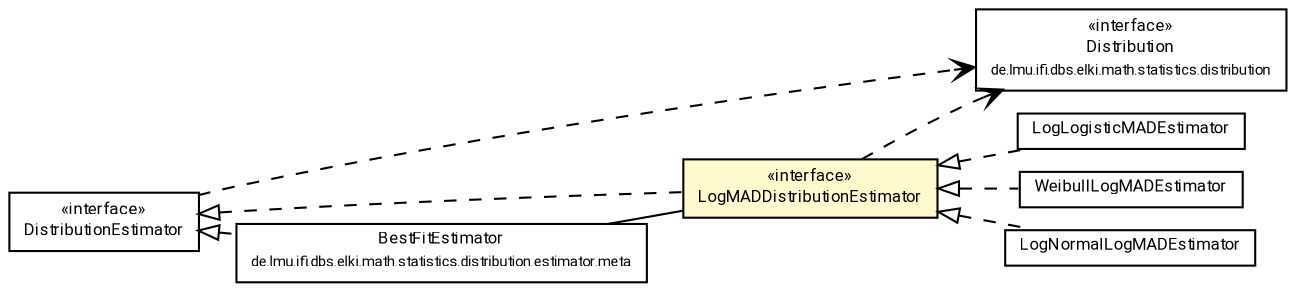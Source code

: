 #!/usr/local/bin/dot
#
# Class diagram 
# Generated by UMLGraph version R5_7_2-60-g0e99a6 (http://www.spinellis.gr/umlgraph/)
#

digraph G {
	graph [fontnames="svg"]
	edge [fontname="Roboto",fontsize=7,labelfontname="Roboto",labelfontsize=7,color="black"];
	node [fontname="Roboto",fontcolor="black",fontsize=8,shape=plaintext,margin=0,width=0,height=0];
	nodesep=0.15;
	ranksep=0.25;
	rankdir=LR;
	// de.lmu.ifi.dbs.elki.math.statistics.distribution.Distribution
	c6533056 [label=<<table title="de.lmu.ifi.dbs.elki.math.statistics.distribution.Distribution" border="0" cellborder="1" cellspacing="0" cellpadding="2" href="../Distribution.html" target="_parent">
		<tr><td><table border="0" cellspacing="0" cellpadding="1">
		<tr><td align="center" balign="center"> &#171;interface&#187; </td></tr>
		<tr><td align="center" balign="center"> <font face="Roboto">Distribution</font> </td></tr>
		<tr><td align="center" balign="center"> <font face="Roboto" point-size="7.0">de.lmu.ifi.dbs.elki.math.statistics.distribution</font> </td></tr>
		</table></td></tr>
		</table>>, URL="../Distribution.html"];
	// de.lmu.ifi.dbs.elki.math.statistics.distribution.estimator.LogMADDistributionEstimator<D extends de.lmu.ifi.dbs.elki.math.statistics.distribution.Distribution>
	c6533070 [label=<<table title="de.lmu.ifi.dbs.elki.math.statistics.distribution.estimator.LogMADDistributionEstimator" border="0" cellborder="1" cellspacing="0" cellpadding="2" bgcolor="lemonChiffon" href="LogMADDistributionEstimator.html" target="_parent">
		<tr><td><table border="0" cellspacing="0" cellpadding="1">
		<tr><td align="center" balign="center"> &#171;interface&#187; </td></tr>
		<tr><td align="center" balign="center"> <font face="Roboto">LogMADDistributionEstimator</font> </td></tr>
		</table></td></tr>
		</table>>, URL="LogMADDistributionEstimator.html"];
	// de.lmu.ifi.dbs.elki.math.statistics.distribution.estimator.LogLogisticMADEstimator
	c6533073 [label=<<table title="de.lmu.ifi.dbs.elki.math.statistics.distribution.estimator.LogLogisticMADEstimator" border="0" cellborder="1" cellspacing="0" cellpadding="2" href="LogLogisticMADEstimator.html" target="_parent">
		<tr><td><table border="0" cellspacing="0" cellpadding="1">
		<tr><td align="center" balign="center"> <font face="Roboto">LogLogisticMADEstimator</font> </td></tr>
		</table></td></tr>
		</table>>, URL="LogLogisticMADEstimator.html"];
	// de.lmu.ifi.dbs.elki.math.statistics.distribution.estimator.WeibullLogMADEstimator
	c6533077 [label=<<table title="de.lmu.ifi.dbs.elki.math.statistics.distribution.estimator.WeibullLogMADEstimator" border="0" cellborder="1" cellspacing="0" cellpadding="2" href="WeibullLogMADEstimator.html" target="_parent">
		<tr><td><table border="0" cellspacing="0" cellpadding="1">
		<tr><td align="center" balign="center"> <font face="Roboto">WeibullLogMADEstimator</font> </td></tr>
		</table></td></tr>
		</table>>, URL="WeibullLogMADEstimator.html"];
	// de.lmu.ifi.dbs.elki.math.statistics.distribution.estimator.LogNormalLogMADEstimator
	c6533096 [label=<<table title="de.lmu.ifi.dbs.elki.math.statistics.distribution.estimator.LogNormalLogMADEstimator" border="0" cellborder="1" cellspacing="0" cellpadding="2" href="LogNormalLogMADEstimator.html" target="_parent">
		<tr><td><table border="0" cellspacing="0" cellpadding="1">
		<tr><td align="center" balign="center"> <font face="Roboto">LogNormalLogMADEstimator</font> </td></tr>
		</table></td></tr>
		</table>>, URL="LogNormalLogMADEstimator.html"];
	// de.lmu.ifi.dbs.elki.math.statistics.distribution.estimator.DistributionEstimator<D extends de.lmu.ifi.dbs.elki.math.statistics.distribution.Distribution>
	c6533101 [label=<<table title="de.lmu.ifi.dbs.elki.math.statistics.distribution.estimator.DistributionEstimator" border="0" cellborder="1" cellspacing="0" cellpadding="2" href="DistributionEstimator.html" target="_parent">
		<tr><td><table border="0" cellspacing="0" cellpadding="1">
		<tr><td align="center" balign="center"> &#171;interface&#187; </td></tr>
		<tr><td align="center" balign="center"> <font face="Roboto">DistributionEstimator</font> </td></tr>
		</table></td></tr>
		</table>>, URL="DistributionEstimator.html"];
	// de.lmu.ifi.dbs.elki.math.statistics.distribution.estimator.meta.BestFitEstimator
	c6533143 [label=<<table title="de.lmu.ifi.dbs.elki.math.statistics.distribution.estimator.meta.BestFitEstimator" border="0" cellborder="1" cellspacing="0" cellpadding="2" href="meta/BestFitEstimator.html" target="_parent">
		<tr><td><table border="0" cellspacing="0" cellpadding="1">
		<tr><td align="center" balign="center"> <font face="Roboto">BestFitEstimator</font> </td></tr>
		<tr><td align="center" balign="center"> <font face="Roboto" point-size="7.0">de.lmu.ifi.dbs.elki.math.statistics.distribution.estimator.meta</font> </td></tr>
		</table></td></tr>
		</table>>, URL="meta/BestFitEstimator.html"];
	// de.lmu.ifi.dbs.elki.math.statistics.distribution.estimator.LogMADDistributionEstimator<D extends de.lmu.ifi.dbs.elki.math.statistics.distribution.Distribution> implements de.lmu.ifi.dbs.elki.math.statistics.distribution.estimator.DistributionEstimator<D extends de.lmu.ifi.dbs.elki.math.statistics.distribution.Distribution>
	c6533101 -> c6533070 [arrowtail=empty,style=dashed,dir=back,weight=9];
	// de.lmu.ifi.dbs.elki.math.statistics.distribution.estimator.LogLogisticMADEstimator implements de.lmu.ifi.dbs.elki.math.statistics.distribution.estimator.LogMADDistributionEstimator<D extends de.lmu.ifi.dbs.elki.math.statistics.distribution.Distribution>
	c6533070 -> c6533073 [arrowtail=empty,style=dashed,dir=back,weight=9];
	// de.lmu.ifi.dbs.elki.math.statistics.distribution.estimator.WeibullLogMADEstimator implements de.lmu.ifi.dbs.elki.math.statistics.distribution.estimator.LogMADDistributionEstimator<D extends de.lmu.ifi.dbs.elki.math.statistics.distribution.Distribution>
	c6533070 -> c6533077 [arrowtail=empty,style=dashed,dir=back,weight=9];
	// de.lmu.ifi.dbs.elki.math.statistics.distribution.estimator.LogNormalLogMADEstimator implements de.lmu.ifi.dbs.elki.math.statistics.distribution.estimator.LogMADDistributionEstimator<D extends de.lmu.ifi.dbs.elki.math.statistics.distribution.Distribution>
	c6533070 -> c6533096 [arrowtail=empty,style=dashed,dir=back,weight=9];
	// de.lmu.ifi.dbs.elki.math.statistics.distribution.estimator.meta.BestFitEstimator implements de.lmu.ifi.dbs.elki.math.statistics.distribution.estimator.DistributionEstimator<D extends de.lmu.ifi.dbs.elki.math.statistics.distribution.Distribution>
	c6533101 -> c6533143 [arrowtail=empty,style=dashed,dir=back,weight=9];
	// de.lmu.ifi.dbs.elki.math.statistics.distribution.estimator.meta.BestFitEstimator assoc de.lmu.ifi.dbs.elki.math.statistics.distribution.estimator.LogMADDistributionEstimator<D extends de.lmu.ifi.dbs.elki.math.statistics.distribution.Distribution>
	c6533143 -> c6533070 [arrowhead=none,weight=2];
	// de.lmu.ifi.dbs.elki.math.statistics.distribution.estimator.LogMADDistributionEstimator<D extends de.lmu.ifi.dbs.elki.math.statistics.distribution.Distribution> depend de.lmu.ifi.dbs.elki.math.statistics.distribution.Distribution
	c6533070 -> c6533056 [arrowhead=open,style=dashed,weight=0];
	// de.lmu.ifi.dbs.elki.math.statistics.distribution.estimator.DistributionEstimator<D extends de.lmu.ifi.dbs.elki.math.statistics.distribution.Distribution> depend de.lmu.ifi.dbs.elki.math.statistics.distribution.Distribution
	c6533101 -> c6533056 [arrowhead=open,style=dashed,weight=0];
}

